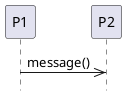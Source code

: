 @startuml
skinparam backgroundcolor transparent
hide footbox

participant P1
participant P2

P1 ->> P2: message()


@enduml
